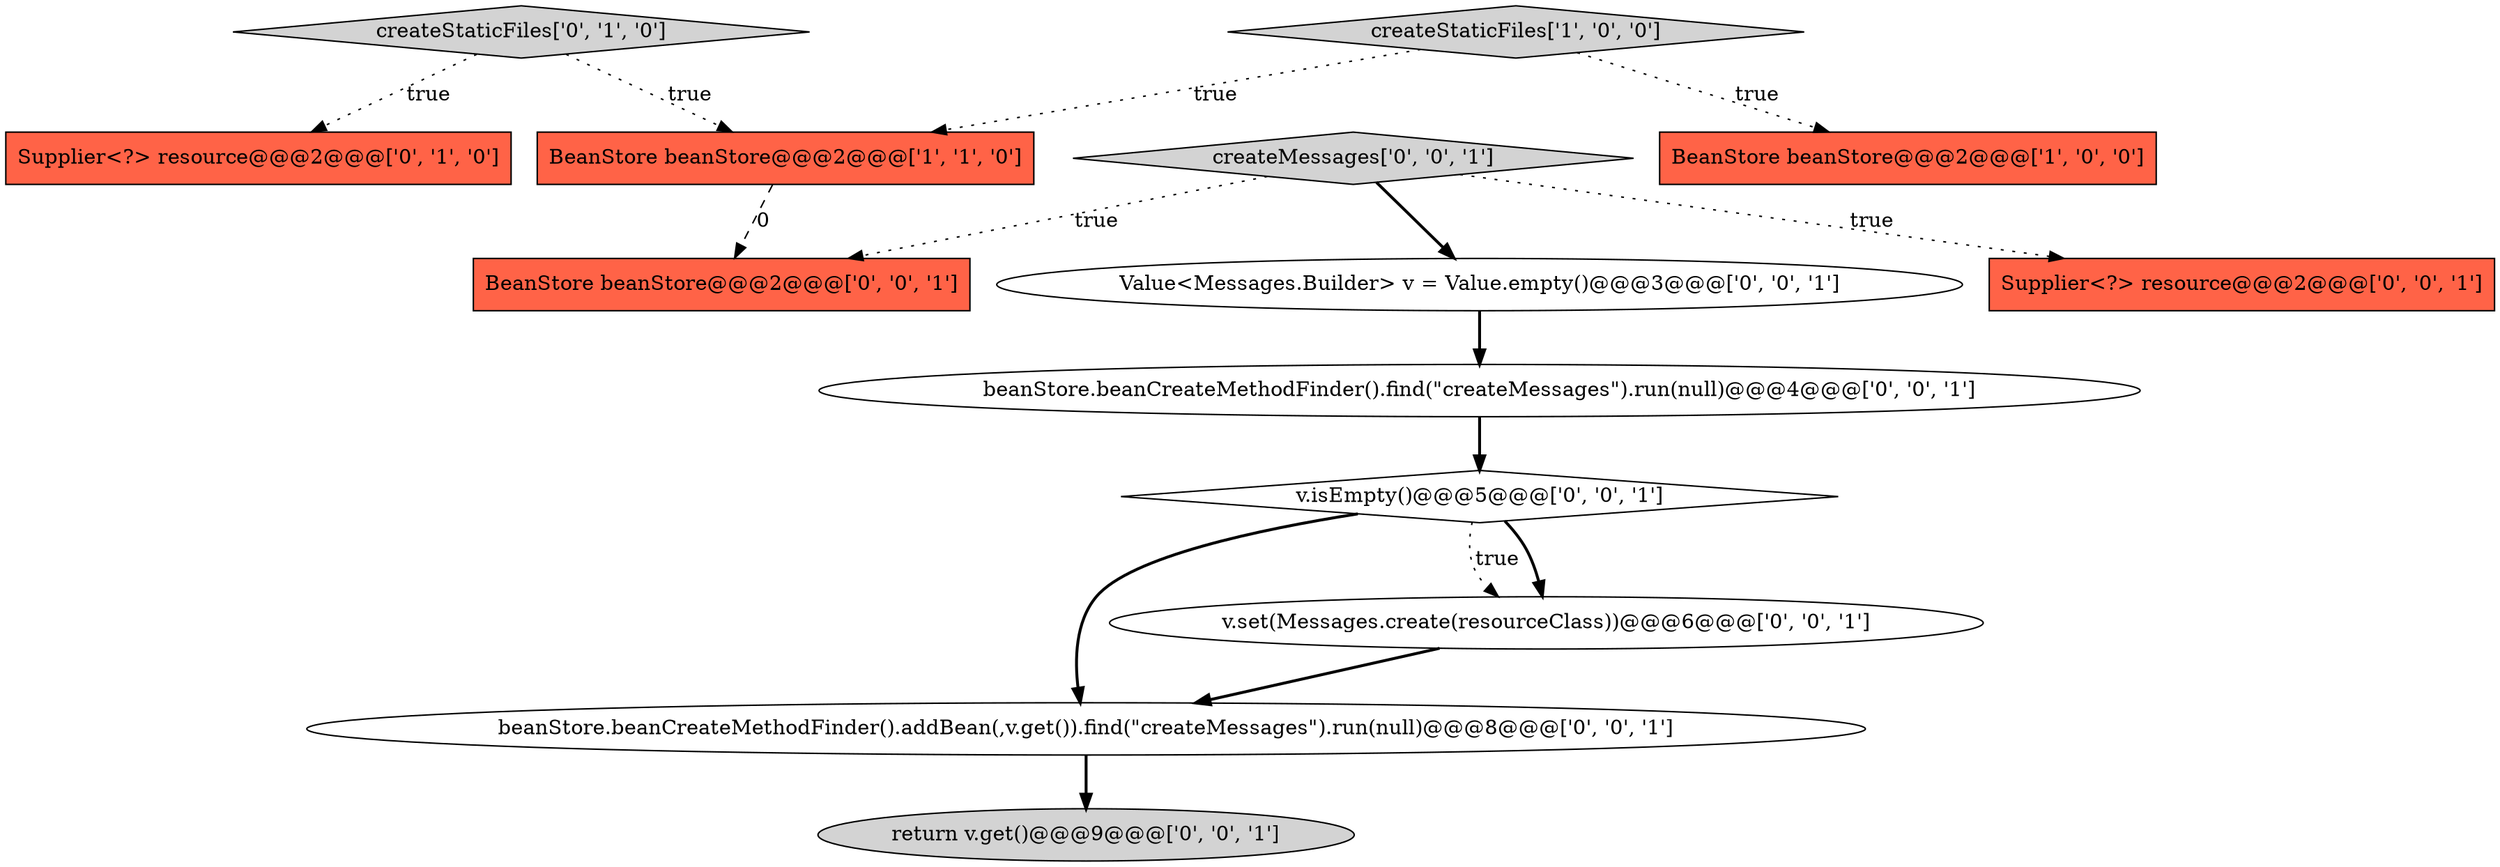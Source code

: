 digraph {
4 [style = filled, label = "createStaticFiles['0', '1', '0']", fillcolor = lightgray, shape = diamond image = "AAA0AAABBB2BBB"];
7 [style = filled, label = "beanStore.beanCreateMethodFinder().find(\"createMessages\").run(null)@@@4@@@['0', '0', '1']", fillcolor = white, shape = ellipse image = "AAA0AAABBB3BBB"];
1 [style = filled, label = "createStaticFiles['1', '0', '0']", fillcolor = lightgray, shape = diamond image = "AAA0AAABBB1BBB"];
12 [style = filled, label = "v.isEmpty()@@@5@@@['0', '0', '1']", fillcolor = white, shape = diamond image = "AAA0AAABBB3BBB"];
10 [style = filled, label = "createMessages['0', '0', '1']", fillcolor = lightgray, shape = diamond image = "AAA0AAABBB3BBB"];
8 [style = filled, label = "return v.get()@@@9@@@['0', '0', '1']", fillcolor = lightgray, shape = ellipse image = "AAA0AAABBB3BBB"];
6 [style = filled, label = "Supplier<?> resource@@@2@@@['0', '0', '1']", fillcolor = tomato, shape = box image = "AAA0AAABBB3BBB"];
5 [style = filled, label = "v.set(Messages.create(resourceClass))@@@6@@@['0', '0', '1']", fillcolor = white, shape = ellipse image = "AAA0AAABBB3BBB"];
13 [style = filled, label = "beanStore.beanCreateMethodFinder().addBean(,v.get()).find(\"createMessages\").run(null)@@@8@@@['0', '0', '1']", fillcolor = white, shape = ellipse image = "AAA0AAABBB3BBB"];
2 [style = filled, label = "BeanStore beanStore@@@2@@@['1', '1', '0']", fillcolor = tomato, shape = box image = "AAA0AAABBB1BBB"];
9 [style = filled, label = "Value<Messages.Builder> v = Value.empty()@@@3@@@['0', '0', '1']", fillcolor = white, shape = ellipse image = "AAA0AAABBB3BBB"];
0 [style = filled, label = "BeanStore beanStore@@@2@@@['1', '0', '0']", fillcolor = tomato, shape = box image = "AAA0AAABBB1BBB"];
3 [style = filled, label = "Supplier<?> resource@@@2@@@['0', '1', '0']", fillcolor = tomato, shape = box image = "AAA0AAABBB2BBB"];
11 [style = filled, label = "BeanStore beanStore@@@2@@@['0', '0', '1']", fillcolor = tomato, shape = box image = "AAA0AAABBB3BBB"];
1->2 [style = dotted, label="true"];
10->6 [style = dotted, label="true"];
12->5 [style = bold, label=""];
7->12 [style = bold, label=""];
13->8 [style = bold, label=""];
2->11 [style = dashed, label="0"];
10->11 [style = dotted, label="true"];
4->3 [style = dotted, label="true"];
1->0 [style = dotted, label="true"];
10->9 [style = bold, label=""];
5->13 [style = bold, label=""];
12->5 [style = dotted, label="true"];
12->13 [style = bold, label=""];
4->2 [style = dotted, label="true"];
9->7 [style = bold, label=""];
}
